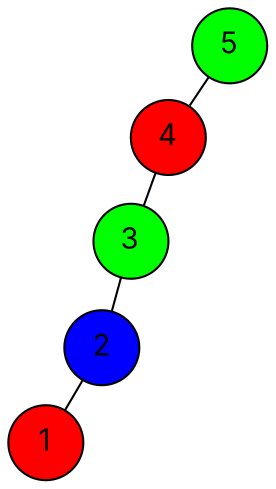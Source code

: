 graph G {
  layout=neato;
  overlap=false;
  splines=true;
  node [shape=circle, style=filled, fontname=Inter];
  1 [label="1", fillcolor="red", tooltip="v1 color 0"];
  2 [label="2", fillcolor="blue", tooltip="v2 color 2"];
  3 [label="3", fillcolor="green", tooltip="v3 color 1"];
  4 [label="4", fillcolor="red", tooltip="v4 color 0"];
  5 [label="5", fillcolor="green", tooltip="v5 color 1"];
  1 -- 2;
  2 -- 3;
  3 -- 4;
  4 -- 5;
}
